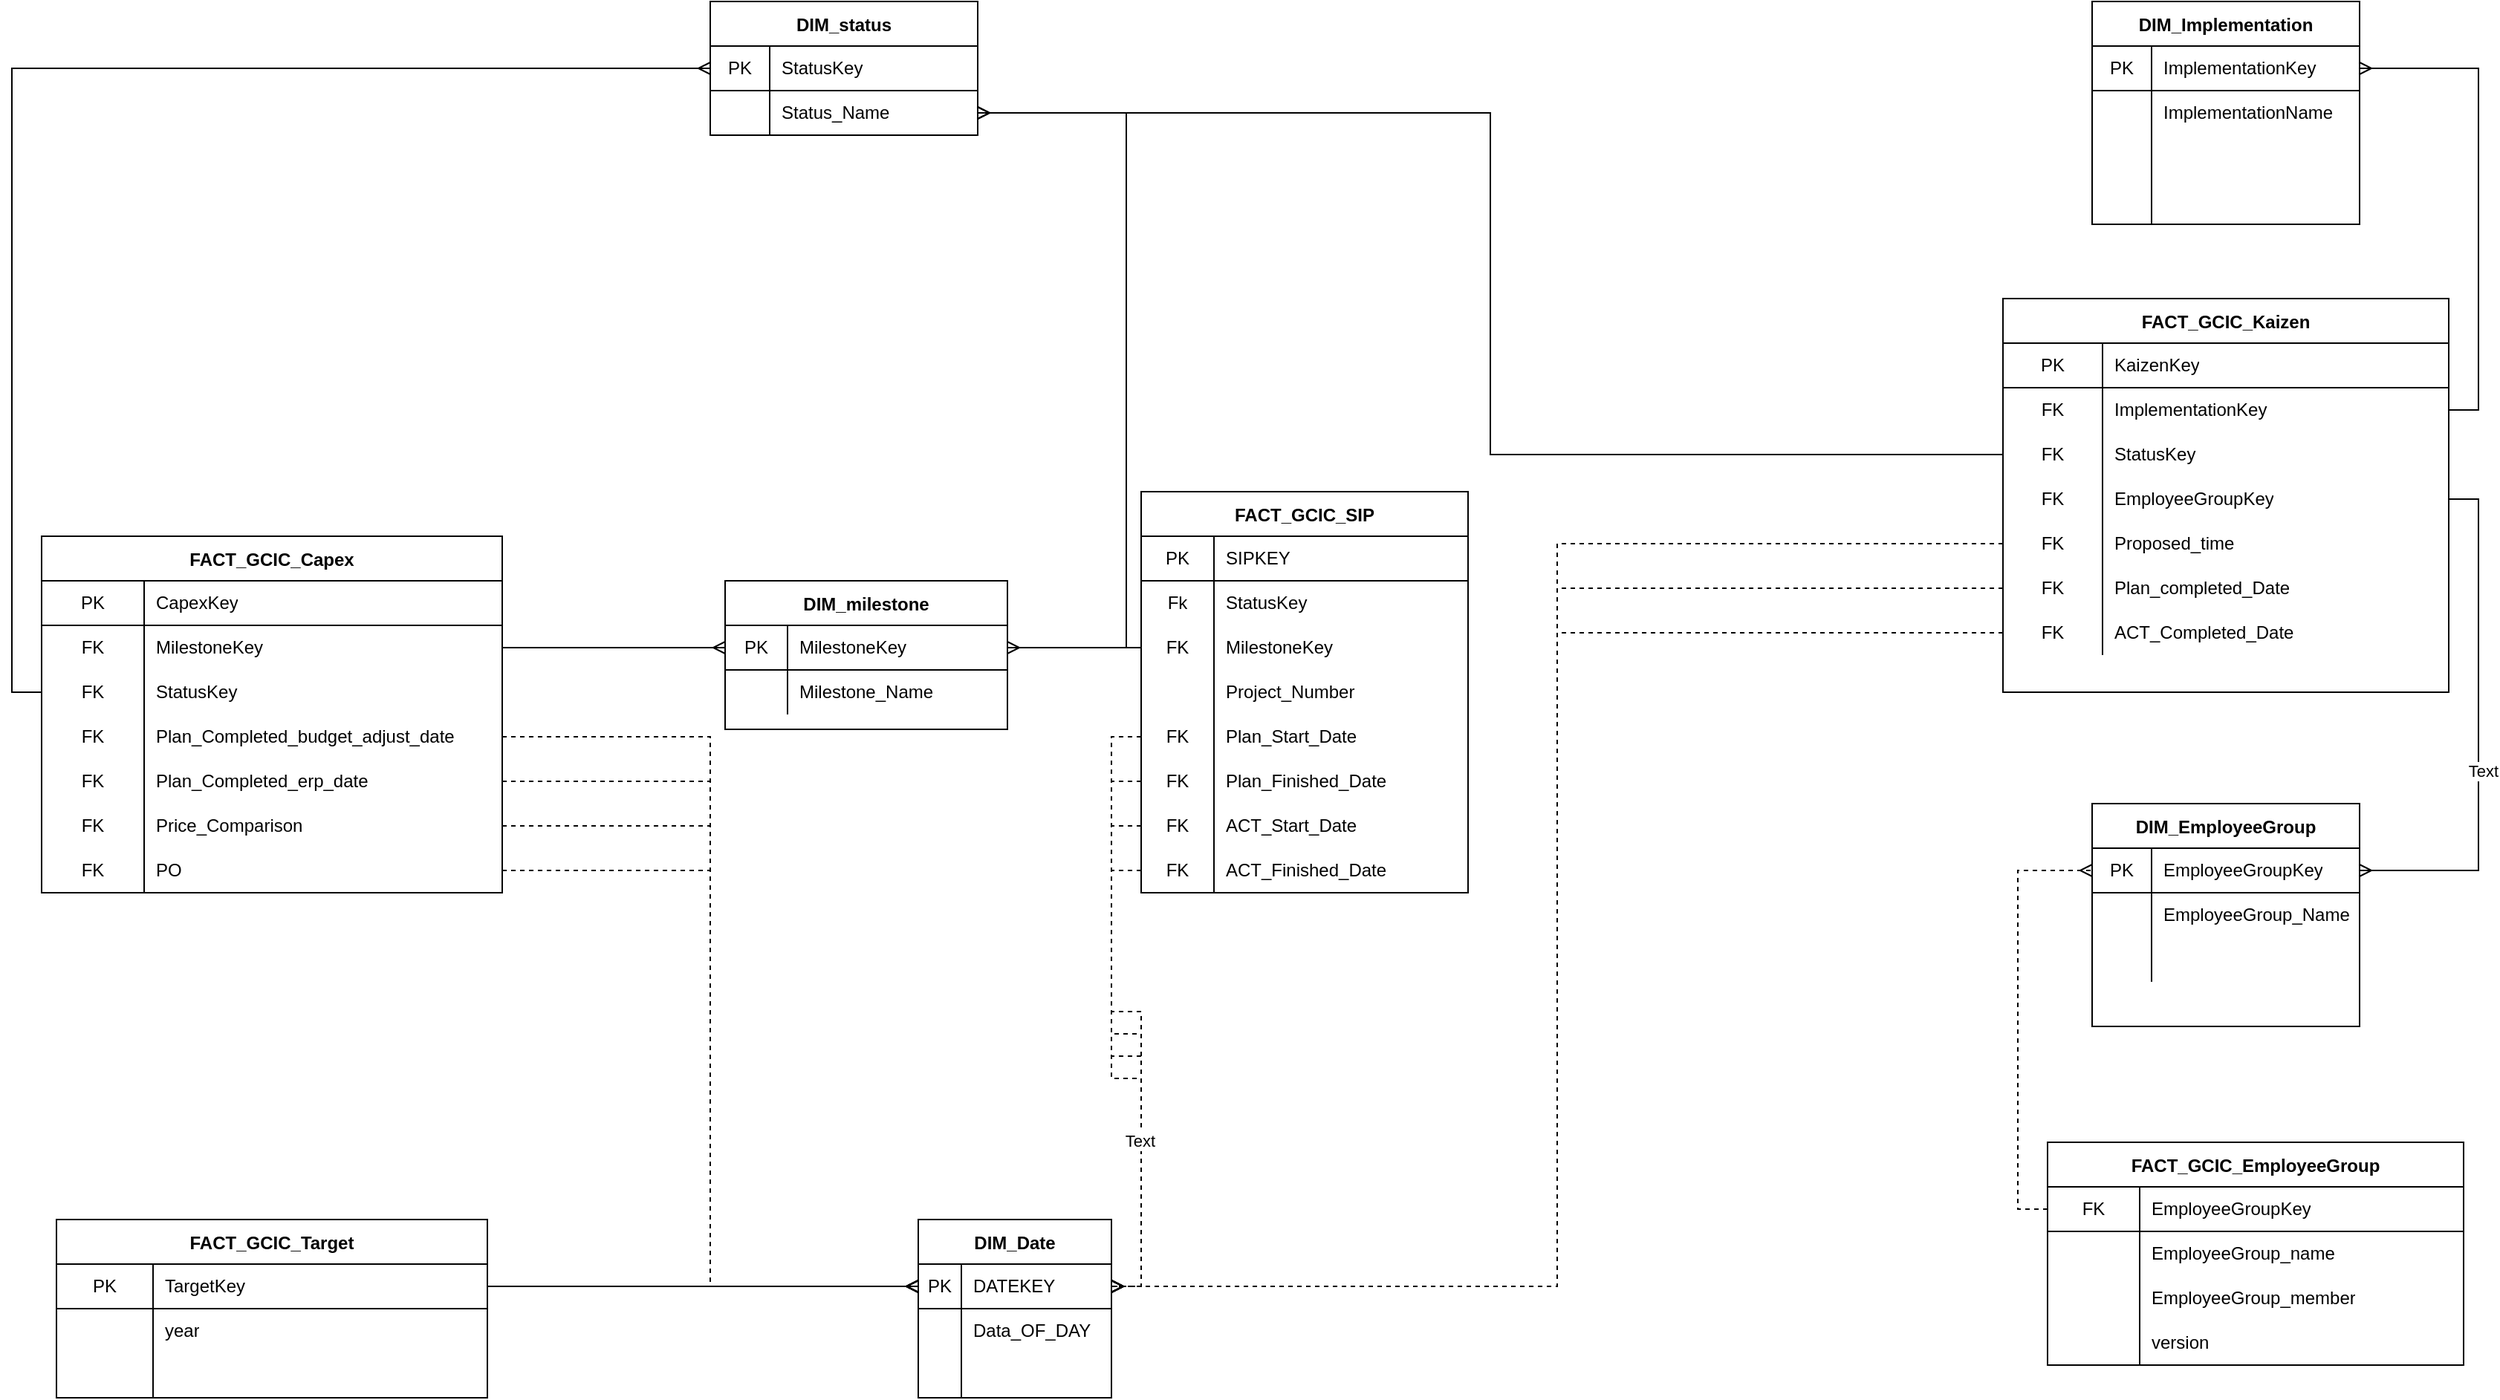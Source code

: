 <mxfile version="15.3.8" type="github">
  <diagram id="zaXrCJrdFpZxVBQQO9Ak" name="Page-1">
    <mxGraphModel dx="3440" dy="1138" grid="1" gridSize="10" guides="1" tooltips="1" connect="1" arrows="1" fold="1" page="1" pageScale="1" pageWidth="1654" pageHeight="2336" math="0" shadow="0">
      <root>
        <mxCell id="0" />
        <mxCell id="1" parent="0" />
        <mxCell id="Agc-1r0kQCSqEqMZcD7l-1" value="DIM_EmployeeGroup" style="shape=table;startSize=30;container=1;collapsible=0;childLayout=tableLayout;fixedRows=1;rowLines=0;fontStyle=1;align=center;pointerEvents=1;" parent="1" vertex="1">
          <mxGeometry x="440" y="790" width="180" height="150" as="geometry" />
        </mxCell>
        <mxCell id="Agc-1r0kQCSqEqMZcD7l-2" value="" style="shape=partialRectangle;html=1;whiteSpace=wrap;collapsible=0;dropTarget=0;pointerEvents=1;fillColor=none;top=0;left=0;bottom=1;right=0;points=[[0,0.5],[1,0.5]];portConstraint=eastwest;" parent="Agc-1r0kQCSqEqMZcD7l-1" vertex="1">
          <mxGeometry y="30" width="180" height="30" as="geometry" />
        </mxCell>
        <mxCell id="Agc-1r0kQCSqEqMZcD7l-3" value="PK" style="shape=partialRectangle;html=1;whiteSpace=wrap;connectable=0;fillColor=none;top=0;left=0;bottom=0;right=0;overflow=hidden;pointerEvents=1;" parent="Agc-1r0kQCSqEqMZcD7l-2" vertex="1">
          <mxGeometry width="40" height="30" as="geometry">
            <mxRectangle width="40" height="30" as="alternateBounds" />
          </mxGeometry>
        </mxCell>
        <mxCell id="Agc-1r0kQCSqEqMZcD7l-4" value="EmployeeGroupKey" style="shape=partialRectangle;html=1;whiteSpace=wrap;connectable=0;fillColor=none;top=0;left=0;bottom=0;right=0;align=left;spacingLeft=6;overflow=hidden;pointerEvents=1;" parent="Agc-1r0kQCSqEqMZcD7l-2" vertex="1">
          <mxGeometry x="40" width="140" height="30" as="geometry">
            <mxRectangle width="140" height="30" as="alternateBounds" />
          </mxGeometry>
        </mxCell>
        <mxCell id="Agc-1r0kQCSqEqMZcD7l-5" value="" style="shape=partialRectangle;html=1;whiteSpace=wrap;collapsible=0;dropTarget=0;pointerEvents=1;fillColor=none;top=0;left=0;bottom=0;right=0;points=[[0,0.5],[1,0.5]];portConstraint=eastwest;" parent="Agc-1r0kQCSqEqMZcD7l-1" vertex="1">
          <mxGeometry y="60" width="180" height="30" as="geometry" />
        </mxCell>
        <mxCell id="Agc-1r0kQCSqEqMZcD7l-6" value="" style="shape=partialRectangle;html=1;whiteSpace=wrap;connectable=0;fillColor=none;top=0;left=0;bottom=0;right=0;overflow=hidden;pointerEvents=1;" parent="Agc-1r0kQCSqEqMZcD7l-5" vertex="1">
          <mxGeometry width="40" height="30" as="geometry">
            <mxRectangle width="40" height="30" as="alternateBounds" />
          </mxGeometry>
        </mxCell>
        <mxCell id="Agc-1r0kQCSqEqMZcD7l-7" value="EmployeeGroup_Name" style="shape=partialRectangle;html=1;whiteSpace=wrap;connectable=0;fillColor=none;top=0;left=0;bottom=0;right=0;align=left;spacingLeft=6;overflow=hidden;pointerEvents=1;" parent="Agc-1r0kQCSqEqMZcD7l-5" vertex="1">
          <mxGeometry x="40" width="140" height="30" as="geometry">
            <mxRectangle width="140" height="30" as="alternateBounds" />
          </mxGeometry>
        </mxCell>
        <mxCell id="Agc-1r0kQCSqEqMZcD7l-8" value="" style="shape=partialRectangle;html=1;whiteSpace=wrap;collapsible=0;dropTarget=0;pointerEvents=1;fillColor=none;top=0;left=0;bottom=0;right=0;points=[[0,0.5],[1,0.5]];portConstraint=eastwest;" parent="Agc-1r0kQCSqEqMZcD7l-1" vertex="1">
          <mxGeometry y="90" width="180" height="30" as="geometry" />
        </mxCell>
        <mxCell id="Agc-1r0kQCSqEqMZcD7l-9" value="" style="shape=partialRectangle;html=1;whiteSpace=wrap;connectable=0;fillColor=none;top=0;left=0;bottom=0;right=0;overflow=hidden;pointerEvents=1;" parent="Agc-1r0kQCSqEqMZcD7l-8" vertex="1">
          <mxGeometry width="40" height="30" as="geometry">
            <mxRectangle width="40" height="30" as="alternateBounds" />
          </mxGeometry>
        </mxCell>
        <mxCell id="Agc-1r0kQCSqEqMZcD7l-10" value="" style="shape=partialRectangle;html=1;whiteSpace=wrap;connectable=0;fillColor=none;top=0;left=0;bottom=0;right=0;align=left;spacingLeft=6;overflow=hidden;pointerEvents=1;" parent="Agc-1r0kQCSqEqMZcD7l-8" vertex="1">
          <mxGeometry x="40" width="140" height="30" as="geometry">
            <mxRectangle width="140" height="30" as="alternateBounds" />
          </mxGeometry>
        </mxCell>
        <mxCell id="Agc-1r0kQCSqEqMZcD7l-11" value="FACT_GCIC_SIP" style="shape=table;startSize=30;container=1;collapsible=0;childLayout=tableLayout;fixedRows=1;rowLines=0;fontStyle=1;align=center;pointerEvents=1;" parent="1" vertex="1">
          <mxGeometry x="-200" y="580" width="220" height="270" as="geometry" />
        </mxCell>
        <mxCell id="Agc-1r0kQCSqEqMZcD7l-12" value="" style="shape=partialRectangle;html=1;whiteSpace=wrap;collapsible=0;dropTarget=0;pointerEvents=1;fillColor=none;top=0;left=0;bottom=1;right=0;points=[[0,0.5],[1,0.5]];portConstraint=eastwest;" parent="Agc-1r0kQCSqEqMZcD7l-11" vertex="1">
          <mxGeometry y="30" width="220" height="30" as="geometry" />
        </mxCell>
        <mxCell id="Agc-1r0kQCSqEqMZcD7l-13" value="PK" style="shape=partialRectangle;html=1;whiteSpace=wrap;connectable=0;fillColor=none;top=0;left=0;bottom=0;right=0;overflow=hidden;pointerEvents=1;" parent="Agc-1r0kQCSqEqMZcD7l-12" vertex="1">
          <mxGeometry width="49" height="30" as="geometry">
            <mxRectangle width="49" height="30" as="alternateBounds" />
          </mxGeometry>
        </mxCell>
        <mxCell id="Agc-1r0kQCSqEqMZcD7l-14" value="SIPKEY" style="shape=partialRectangle;html=1;whiteSpace=wrap;connectable=0;fillColor=none;top=0;left=0;bottom=0;right=0;align=left;spacingLeft=6;overflow=hidden;pointerEvents=1;" parent="Agc-1r0kQCSqEqMZcD7l-12" vertex="1">
          <mxGeometry x="49" width="171" height="30" as="geometry">
            <mxRectangle width="171" height="30" as="alternateBounds" />
          </mxGeometry>
        </mxCell>
        <mxCell id="Agc-1r0kQCSqEqMZcD7l-15" value="" style="shape=partialRectangle;html=1;whiteSpace=wrap;collapsible=0;dropTarget=0;pointerEvents=1;fillColor=none;top=0;left=0;bottom=0;right=0;points=[[0,0.5],[1,0.5]];portConstraint=eastwest;" parent="Agc-1r0kQCSqEqMZcD7l-11" vertex="1">
          <mxGeometry y="60" width="220" height="30" as="geometry" />
        </mxCell>
        <mxCell id="Agc-1r0kQCSqEqMZcD7l-16" value="Fk" style="shape=partialRectangle;html=1;whiteSpace=wrap;connectable=0;fillColor=none;top=0;left=0;bottom=0;right=0;overflow=hidden;pointerEvents=1;" parent="Agc-1r0kQCSqEqMZcD7l-15" vertex="1">
          <mxGeometry width="49" height="30" as="geometry">
            <mxRectangle width="49" height="30" as="alternateBounds" />
          </mxGeometry>
        </mxCell>
        <mxCell id="Agc-1r0kQCSqEqMZcD7l-17" value="StatusKey" style="shape=partialRectangle;html=1;whiteSpace=wrap;connectable=0;fillColor=none;top=0;left=0;bottom=0;right=0;align=left;spacingLeft=6;overflow=hidden;pointerEvents=1;" parent="Agc-1r0kQCSqEqMZcD7l-15" vertex="1">
          <mxGeometry x="49" width="171" height="30" as="geometry">
            <mxRectangle width="171" height="30" as="alternateBounds" />
          </mxGeometry>
        </mxCell>
        <mxCell id="Agc-1r0kQCSqEqMZcD7l-18" value="" style="shape=partialRectangle;html=1;whiteSpace=wrap;collapsible=0;dropTarget=0;pointerEvents=1;fillColor=none;top=0;left=0;bottom=0;right=0;points=[[0,0.5],[1,0.5]];portConstraint=eastwest;" parent="Agc-1r0kQCSqEqMZcD7l-11" vertex="1">
          <mxGeometry y="90" width="220" height="30" as="geometry" />
        </mxCell>
        <mxCell id="Agc-1r0kQCSqEqMZcD7l-19" value="FK" style="shape=partialRectangle;html=1;whiteSpace=wrap;connectable=0;fillColor=none;top=0;left=0;bottom=0;right=0;overflow=hidden;pointerEvents=1;" parent="Agc-1r0kQCSqEqMZcD7l-18" vertex="1">
          <mxGeometry width="49" height="30" as="geometry">
            <mxRectangle width="49" height="30" as="alternateBounds" />
          </mxGeometry>
        </mxCell>
        <mxCell id="Agc-1r0kQCSqEqMZcD7l-20" value="MilestoneKey&lt;br&gt;" style="shape=partialRectangle;html=1;whiteSpace=wrap;connectable=0;fillColor=none;top=0;left=0;bottom=0;right=0;align=left;spacingLeft=6;overflow=hidden;pointerEvents=1;" parent="Agc-1r0kQCSqEqMZcD7l-18" vertex="1">
          <mxGeometry x="49" width="171" height="30" as="geometry">
            <mxRectangle width="171" height="30" as="alternateBounds" />
          </mxGeometry>
        </mxCell>
        <mxCell id="WcXjS_84_nvXIMCtVa-o-60" value="" style="shape=partialRectangle;html=1;whiteSpace=wrap;collapsible=0;dropTarget=0;pointerEvents=1;fillColor=none;top=0;left=0;bottom=0;right=0;points=[[0,0.5],[1,0.5]];portConstraint=eastwest;" vertex="1" parent="Agc-1r0kQCSqEqMZcD7l-11">
          <mxGeometry y="120" width="220" height="30" as="geometry" />
        </mxCell>
        <mxCell id="WcXjS_84_nvXIMCtVa-o-61" value="" style="shape=partialRectangle;html=1;whiteSpace=wrap;connectable=0;fillColor=none;top=0;left=0;bottom=0;right=0;overflow=hidden;pointerEvents=1;" vertex="1" parent="WcXjS_84_nvXIMCtVa-o-60">
          <mxGeometry width="49" height="30" as="geometry">
            <mxRectangle width="49" height="30" as="alternateBounds" />
          </mxGeometry>
        </mxCell>
        <mxCell id="WcXjS_84_nvXIMCtVa-o-62" value="Project_Number" style="shape=partialRectangle;html=1;whiteSpace=wrap;connectable=0;fillColor=none;top=0;left=0;bottom=0;right=0;align=left;spacingLeft=6;overflow=hidden;pointerEvents=1;" vertex="1" parent="WcXjS_84_nvXIMCtVa-o-60">
          <mxGeometry x="49" width="171" height="30" as="geometry">
            <mxRectangle width="171" height="30" as="alternateBounds" />
          </mxGeometry>
        </mxCell>
        <mxCell id="WcXjS_84_nvXIMCtVa-o-8" value="" style="shape=partialRectangle;html=1;whiteSpace=wrap;collapsible=0;dropTarget=0;pointerEvents=1;fillColor=none;top=0;left=0;bottom=0;right=0;points=[[0,0.5],[1,0.5]];portConstraint=eastwest;" vertex="1" parent="Agc-1r0kQCSqEqMZcD7l-11">
          <mxGeometry y="150" width="220" height="30" as="geometry" />
        </mxCell>
        <mxCell id="WcXjS_84_nvXIMCtVa-o-9" value="FK" style="shape=partialRectangle;html=1;whiteSpace=wrap;connectable=0;fillColor=none;top=0;left=0;bottom=0;right=0;overflow=hidden;pointerEvents=1;" vertex="1" parent="WcXjS_84_nvXIMCtVa-o-8">
          <mxGeometry width="49" height="30" as="geometry">
            <mxRectangle width="49" height="30" as="alternateBounds" />
          </mxGeometry>
        </mxCell>
        <mxCell id="WcXjS_84_nvXIMCtVa-o-10" value="Plan_Start_Date" style="shape=partialRectangle;html=1;whiteSpace=wrap;connectable=0;fillColor=none;top=0;left=0;bottom=0;right=0;align=left;spacingLeft=6;overflow=hidden;pointerEvents=1;" vertex="1" parent="WcXjS_84_nvXIMCtVa-o-8">
          <mxGeometry x="49" width="171" height="30" as="geometry">
            <mxRectangle width="171" height="30" as="alternateBounds" />
          </mxGeometry>
        </mxCell>
        <mxCell id="Agc-1r0kQCSqEqMZcD7l-85" value="" style="shape=partialRectangle;html=1;whiteSpace=wrap;collapsible=0;dropTarget=0;pointerEvents=1;fillColor=none;top=0;left=0;bottom=0;right=0;points=[[0,0.5],[1,0.5]];portConstraint=eastwest;" parent="Agc-1r0kQCSqEqMZcD7l-11" vertex="1">
          <mxGeometry y="180" width="220" height="30" as="geometry" />
        </mxCell>
        <mxCell id="Agc-1r0kQCSqEqMZcD7l-86" value="FK" style="shape=partialRectangle;html=1;whiteSpace=wrap;connectable=0;fillColor=none;top=0;left=0;bottom=0;right=0;overflow=hidden;pointerEvents=1;" parent="Agc-1r0kQCSqEqMZcD7l-85" vertex="1">
          <mxGeometry width="49" height="30" as="geometry">
            <mxRectangle width="49" height="30" as="alternateBounds" />
          </mxGeometry>
        </mxCell>
        <mxCell id="Agc-1r0kQCSqEqMZcD7l-87" value="Plan_Finished_Date" style="shape=partialRectangle;html=1;whiteSpace=wrap;connectable=0;fillColor=none;top=0;left=0;bottom=0;right=0;align=left;spacingLeft=6;overflow=hidden;pointerEvents=1;" parent="Agc-1r0kQCSqEqMZcD7l-85" vertex="1">
          <mxGeometry x="49" width="171" height="30" as="geometry">
            <mxRectangle width="171" height="30" as="alternateBounds" />
          </mxGeometry>
        </mxCell>
        <mxCell id="Agc-1r0kQCSqEqMZcD7l-82" value="" style="shape=partialRectangle;html=1;whiteSpace=wrap;collapsible=0;dropTarget=0;pointerEvents=1;fillColor=none;top=0;left=0;bottom=0;right=0;points=[[0,0.5],[1,0.5]];portConstraint=eastwest;" parent="Agc-1r0kQCSqEqMZcD7l-11" vertex="1">
          <mxGeometry y="210" width="220" height="30" as="geometry" />
        </mxCell>
        <mxCell id="Agc-1r0kQCSqEqMZcD7l-83" value="FK" style="shape=partialRectangle;html=1;whiteSpace=wrap;connectable=0;fillColor=none;top=0;left=0;bottom=0;right=0;overflow=hidden;pointerEvents=1;" parent="Agc-1r0kQCSqEqMZcD7l-82" vertex="1">
          <mxGeometry width="49" height="30" as="geometry">
            <mxRectangle width="49" height="30" as="alternateBounds" />
          </mxGeometry>
        </mxCell>
        <mxCell id="Agc-1r0kQCSqEqMZcD7l-84" value="ACT_Start_Date" style="shape=partialRectangle;html=1;whiteSpace=wrap;connectable=0;fillColor=none;top=0;left=0;bottom=0;right=0;align=left;spacingLeft=6;overflow=hidden;pointerEvents=1;" parent="Agc-1r0kQCSqEqMZcD7l-82" vertex="1">
          <mxGeometry x="49" width="171" height="30" as="geometry">
            <mxRectangle width="171" height="30" as="alternateBounds" />
          </mxGeometry>
        </mxCell>
        <mxCell id="WcXjS_84_nvXIMCtVa-o-2" value="" style="shape=partialRectangle;html=1;whiteSpace=wrap;collapsible=0;dropTarget=0;pointerEvents=1;fillColor=none;top=0;left=0;bottom=0;right=0;points=[[0,0.5],[1,0.5]];portConstraint=eastwest;" vertex="1" parent="Agc-1r0kQCSqEqMZcD7l-11">
          <mxGeometry y="240" width="220" height="30" as="geometry" />
        </mxCell>
        <mxCell id="WcXjS_84_nvXIMCtVa-o-3" value="FK" style="shape=partialRectangle;html=1;whiteSpace=wrap;connectable=0;fillColor=none;top=0;left=0;bottom=0;right=0;overflow=hidden;pointerEvents=1;" vertex="1" parent="WcXjS_84_nvXIMCtVa-o-2">
          <mxGeometry width="49" height="30" as="geometry">
            <mxRectangle width="49" height="30" as="alternateBounds" />
          </mxGeometry>
        </mxCell>
        <mxCell id="WcXjS_84_nvXIMCtVa-o-4" value="ACT_Finished_Date" style="shape=partialRectangle;html=1;whiteSpace=wrap;connectable=0;fillColor=none;top=0;left=0;bottom=0;right=0;align=left;spacingLeft=6;overflow=hidden;pointerEvents=1;" vertex="1" parent="WcXjS_84_nvXIMCtVa-o-2">
          <mxGeometry x="49" width="171" height="30" as="geometry">
            <mxRectangle width="171" height="30" as="alternateBounds" />
          </mxGeometry>
        </mxCell>
        <mxCell id="Agc-1r0kQCSqEqMZcD7l-21" value="DIM_Implementation" style="shape=table;startSize=30;container=1;collapsible=0;childLayout=tableLayout;fixedRows=1;rowLines=0;fontStyle=1;align=center;pointerEvents=1;" parent="1" vertex="1">
          <mxGeometry x="440" y="250" width="180" height="150" as="geometry" />
        </mxCell>
        <mxCell id="Agc-1r0kQCSqEqMZcD7l-22" value="" style="shape=partialRectangle;html=1;whiteSpace=wrap;collapsible=0;dropTarget=0;pointerEvents=1;fillColor=none;top=0;left=0;bottom=1;right=0;points=[[0,0.5],[1,0.5]];portConstraint=eastwest;" parent="Agc-1r0kQCSqEqMZcD7l-21" vertex="1">
          <mxGeometry y="30" width="180" height="30" as="geometry" />
        </mxCell>
        <mxCell id="Agc-1r0kQCSqEqMZcD7l-23" value="PK" style="shape=partialRectangle;html=1;whiteSpace=wrap;connectable=0;fillColor=none;top=0;left=0;bottom=0;right=0;overflow=hidden;pointerEvents=1;" parent="Agc-1r0kQCSqEqMZcD7l-22" vertex="1">
          <mxGeometry width="40" height="30" as="geometry">
            <mxRectangle width="40" height="30" as="alternateBounds" />
          </mxGeometry>
        </mxCell>
        <mxCell id="Agc-1r0kQCSqEqMZcD7l-24" value="ImplementationKey" style="shape=partialRectangle;html=1;whiteSpace=wrap;connectable=0;fillColor=none;top=0;left=0;bottom=0;right=0;align=left;spacingLeft=6;overflow=hidden;pointerEvents=1;" parent="Agc-1r0kQCSqEqMZcD7l-22" vertex="1">
          <mxGeometry x="40" width="140" height="30" as="geometry">
            <mxRectangle width="140" height="30" as="alternateBounds" />
          </mxGeometry>
        </mxCell>
        <mxCell id="Agc-1r0kQCSqEqMZcD7l-25" value="" style="shape=partialRectangle;html=1;whiteSpace=wrap;collapsible=0;dropTarget=0;pointerEvents=1;fillColor=none;top=0;left=0;bottom=0;right=0;points=[[0,0.5],[1,0.5]];portConstraint=eastwest;" parent="Agc-1r0kQCSqEqMZcD7l-21" vertex="1">
          <mxGeometry y="60" width="180" height="30" as="geometry" />
        </mxCell>
        <mxCell id="Agc-1r0kQCSqEqMZcD7l-26" value="" style="shape=partialRectangle;html=1;whiteSpace=wrap;connectable=0;fillColor=none;top=0;left=0;bottom=0;right=0;overflow=hidden;pointerEvents=1;" parent="Agc-1r0kQCSqEqMZcD7l-25" vertex="1">
          <mxGeometry width="40" height="30" as="geometry">
            <mxRectangle width="40" height="30" as="alternateBounds" />
          </mxGeometry>
        </mxCell>
        <mxCell id="Agc-1r0kQCSqEqMZcD7l-27" value="ImplementationName" style="shape=partialRectangle;html=1;whiteSpace=wrap;connectable=0;fillColor=none;top=0;left=0;bottom=0;right=0;align=left;spacingLeft=6;overflow=hidden;pointerEvents=1;" parent="Agc-1r0kQCSqEqMZcD7l-25" vertex="1">
          <mxGeometry x="40" width="140" height="30" as="geometry">
            <mxRectangle width="140" height="30" as="alternateBounds" />
          </mxGeometry>
        </mxCell>
        <mxCell id="Agc-1r0kQCSqEqMZcD7l-28" value="" style="shape=partialRectangle;html=1;whiteSpace=wrap;collapsible=0;dropTarget=0;pointerEvents=1;fillColor=none;top=0;left=0;bottom=0;right=0;points=[[0,0.5],[1,0.5]];portConstraint=eastwest;" parent="Agc-1r0kQCSqEqMZcD7l-21" vertex="1">
          <mxGeometry y="90" width="180" height="30" as="geometry" />
        </mxCell>
        <mxCell id="Agc-1r0kQCSqEqMZcD7l-29" value="" style="shape=partialRectangle;html=1;whiteSpace=wrap;connectable=0;fillColor=none;top=0;left=0;bottom=0;right=0;overflow=hidden;pointerEvents=1;" parent="Agc-1r0kQCSqEqMZcD7l-28" vertex="1">
          <mxGeometry width="40" height="30" as="geometry">
            <mxRectangle width="40" height="30" as="alternateBounds" />
          </mxGeometry>
        </mxCell>
        <mxCell id="Agc-1r0kQCSqEqMZcD7l-30" value="" style="shape=partialRectangle;html=1;whiteSpace=wrap;connectable=0;fillColor=none;top=0;left=0;bottom=0;right=0;align=left;spacingLeft=6;overflow=hidden;pointerEvents=1;" parent="Agc-1r0kQCSqEqMZcD7l-28" vertex="1">
          <mxGeometry x="40" width="140" height="30" as="geometry">
            <mxRectangle width="140" height="30" as="alternateBounds" />
          </mxGeometry>
        </mxCell>
        <mxCell id="WcXjS_84_nvXIMCtVa-o-76" value="" style="shape=partialRectangle;html=1;whiteSpace=wrap;collapsible=0;dropTarget=0;pointerEvents=1;fillColor=none;top=0;left=0;bottom=0;right=0;points=[[0,0.5],[1,0.5]];portConstraint=eastwest;" vertex="1" parent="Agc-1r0kQCSqEqMZcD7l-21">
          <mxGeometry y="120" width="180" height="30" as="geometry" />
        </mxCell>
        <mxCell id="WcXjS_84_nvXIMCtVa-o-77" value="" style="shape=partialRectangle;html=1;whiteSpace=wrap;connectable=0;fillColor=none;top=0;left=0;bottom=0;right=0;overflow=hidden;pointerEvents=1;" vertex="1" parent="WcXjS_84_nvXIMCtVa-o-76">
          <mxGeometry width="40" height="30" as="geometry">
            <mxRectangle width="40" height="30" as="alternateBounds" />
          </mxGeometry>
        </mxCell>
        <mxCell id="WcXjS_84_nvXIMCtVa-o-78" value="" style="shape=partialRectangle;html=1;whiteSpace=wrap;connectable=0;fillColor=none;top=0;left=0;bottom=0;right=0;align=left;spacingLeft=6;overflow=hidden;pointerEvents=1;" vertex="1" parent="WcXjS_84_nvXIMCtVa-o-76">
          <mxGeometry x="40" width="140" height="30" as="geometry">
            <mxRectangle width="140" height="30" as="alternateBounds" />
          </mxGeometry>
        </mxCell>
        <mxCell id="Agc-1r0kQCSqEqMZcD7l-31" value="DIM_status" style="shape=table;startSize=30;container=1;collapsible=0;childLayout=tableLayout;fixedRows=1;rowLines=0;fontStyle=1;align=center;pointerEvents=1;" parent="1" vertex="1">
          <mxGeometry x="-490" y="250" width="180" height="90" as="geometry" />
        </mxCell>
        <mxCell id="Agc-1r0kQCSqEqMZcD7l-32" value="" style="shape=partialRectangle;html=1;whiteSpace=wrap;collapsible=0;dropTarget=0;pointerEvents=1;fillColor=none;top=0;left=0;bottom=1;right=0;points=[[0,0.5],[1,0.5]];portConstraint=eastwest;" parent="Agc-1r0kQCSqEqMZcD7l-31" vertex="1">
          <mxGeometry y="30" width="180" height="30" as="geometry" />
        </mxCell>
        <mxCell id="Agc-1r0kQCSqEqMZcD7l-33" value="PK" style="shape=partialRectangle;html=1;whiteSpace=wrap;connectable=0;fillColor=none;top=0;left=0;bottom=0;right=0;overflow=hidden;pointerEvents=1;" parent="Agc-1r0kQCSqEqMZcD7l-32" vertex="1">
          <mxGeometry width="40" height="30" as="geometry">
            <mxRectangle width="40" height="30" as="alternateBounds" />
          </mxGeometry>
        </mxCell>
        <mxCell id="Agc-1r0kQCSqEqMZcD7l-34" value="StatusKey" style="shape=partialRectangle;html=1;whiteSpace=wrap;connectable=0;fillColor=none;top=0;left=0;bottom=0;right=0;align=left;spacingLeft=6;overflow=hidden;pointerEvents=1;" parent="Agc-1r0kQCSqEqMZcD7l-32" vertex="1">
          <mxGeometry x="40" width="140" height="30" as="geometry">
            <mxRectangle width="140" height="30" as="alternateBounds" />
          </mxGeometry>
        </mxCell>
        <mxCell id="Agc-1r0kQCSqEqMZcD7l-35" value="" style="shape=partialRectangle;html=1;whiteSpace=wrap;collapsible=0;dropTarget=0;pointerEvents=1;fillColor=none;top=0;left=0;bottom=0;right=0;points=[[0,0.5],[1,0.5]];portConstraint=eastwest;" parent="Agc-1r0kQCSqEqMZcD7l-31" vertex="1">
          <mxGeometry y="60" width="180" height="30" as="geometry" />
        </mxCell>
        <mxCell id="Agc-1r0kQCSqEqMZcD7l-36" value="" style="shape=partialRectangle;html=1;whiteSpace=wrap;connectable=0;fillColor=none;top=0;left=0;bottom=0;right=0;overflow=hidden;pointerEvents=1;" parent="Agc-1r0kQCSqEqMZcD7l-35" vertex="1">
          <mxGeometry width="40" height="30" as="geometry">
            <mxRectangle width="40" height="30" as="alternateBounds" />
          </mxGeometry>
        </mxCell>
        <mxCell id="Agc-1r0kQCSqEqMZcD7l-37" value="Status_Name" style="shape=partialRectangle;html=1;whiteSpace=wrap;connectable=0;fillColor=none;top=0;left=0;bottom=0;right=0;align=left;spacingLeft=6;overflow=hidden;pointerEvents=1;" parent="Agc-1r0kQCSqEqMZcD7l-35" vertex="1">
          <mxGeometry x="40" width="140" height="30" as="geometry">
            <mxRectangle width="140" height="30" as="alternateBounds" />
          </mxGeometry>
        </mxCell>
        <mxCell id="Agc-1r0kQCSqEqMZcD7l-41" value="FACT_GCIC_Kaizen" style="shape=table;startSize=30;container=1;collapsible=0;childLayout=tableLayout;fixedRows=1;rowLines=0;fontStyle=1;align=center;pointerEvents=1;" parent="1" vertex="1">
          <mxGeometry x="380" y="450" width="300" height="265" as="geometry" />
        </mxCell>
        <mxCell id="Agc-1r0kQCSqEqMZcD7l-42" value="" style="shape=partialRectangle;html=1;whiteSpace=wrap;collapsible=0;dropTarget=0;pointerEvents=1;fillColor=none;top=0;left=0;bottom=1;right=0;points=[[0,0.5],[1,0.5]];portConstraint=eastwest;" parent="Agc-1r0kQCSqEqMZcD7l-41" vertex="1">
          <mxGeometry y="30" width="300" height="30" as="geometry" />
        </mxCell>
        <mxCell id="Agc-1r0kQCSqEqMZcD7l-43" value="PK" style="shape=partialRectangle;html=1;whiteSpace=wrap;connectable=0;fillColor=none;top=0;left=0;bottom=0;right=0;overflow=hidden;pointerEvents=1;" parent="Agc-1r0kQCSqEqMZcD7l-42" vertex="1">
          <mxGeometry width="67" height="30" as="geometry">
            <mxRectangle width="67" height="30" as="alternateBounds" />
          </mxGeometry>
        </mxCell>
        <mxCell id="Agc-1r0kQCSqEqMZcD7l-44" value="KaizenKey" style="shape=partialRectangle;html=1;whiteSpace=wrap;connectable=0;fillColor=none;top=0;left=0;bottom=0;right=0;align=left;spacingLeft=6;overflow=hidden;pointerEvents=1;" parent="Agc-1r0kQCSqEqMZcD7l-42" vertex="1">
          <mxGeometry x="67" width="233" height="30" as="geometry">
            <mxRectangle width="233" height="30" as="alternateBounds" />
          </mxGeometry>
        </mxCell>
        <mxCell id="Agc-1r0kQCSqEqMZcD7l-45" value="" style="shape=partialRectangle;html=1;whiteSpace=wrap;collapsible=0;dropTarget=0;pointerEvents=1;fillColor=none;top=0;left=0;bottom=0;right=0;points=[[0,0.5],[1,0.5]];portConstraint=eastwest;" parent="Agc-1r0kQCSqEqMZcD7l-41" vertex="1">
          <mxGeometry y="60" width="300" height="30" as="geometry" />
        </mxCell>
        <mxCell id="Agc-1r0kQCSqEqMZcD7l-46" value="FK" style="shape=partialRectangle;html=1;whiteSpace=wrap;connectable=0;fillColor=none;top=0;left=0;bottom=0;right=0;overflow=hidden;pointerEvents=1;" parent="Agc-1r0kQCSqEqMZcD7l-45" vertex="1">
          <mxGeometry width="67" height="30" as="geometry">
            <mxRectangle width="67" height="30" as="alternateBounds" />
          </mxGeometry>
        </mxCell>
        <mxCell id="Agc-1r0kQCSqEqMZcD7l-47" value="ImplementationKey" style="shape=partialRectangle;html=1;whiteSpace=wrap;connectable=0;fillColor=none;top=0;left=0;bottom=0;right=0;align=left;spacingLeft=6;overflow=hidden;pointerEvents=1;" parent="Agc-1r0kQCSqEqMZcD7l-45" vertex="1">
          <mxGeometry x="67" width="233" height="30" as="geometry">
            <mxRectangle width="233" height="30" as="alternateBounds" />
          </mxGeometry>
        </mxCell>
        <mxCell id="Agc-1r0kQCSqEqMZcD7l-48" value="" style="shape=partialRectangle;html=1;whiteSpace=wrap;collapsible=0;dropTarget=0;pointerEvents=1;fillColor=none;top=0;left=0;bottom=0;right=0;points=[[0,0.5],[1,0.5]];portConstraint=eastwest;" parent="Agc-1r0kQCSqEqMZcD7l-41" vertex="1">
          <mxGeometry y="90" width="300" height="30" as="geometry" />
        </mxCell>
        <mxCell id="Agc-1r0kQCSqEqMZcD7l-49" value="FK" style="shape=partialRectangle;html=1;whiteSpace=wrap;connectable=0;fillColor=none;top=0;left=0;bottom=0;right=0;overflow=hidden;pointerEvents=1;" parent="Agc-1r0kQCSqEqMZcD7l-48" vertex="1">
          <mxGeometry width="67" height="30" as="geometry">
            <mxRectangle width="67" height="30" as="alternateBounds" />
          </mxGeometry>
        </mxCell>
        <mxCell id="Agc-1r0kQCSqEqMZcD7l-50" value="StatusKey" style="shape=partialRectangle;html=1;whiteSpace=wrap;connectable=0;fillColor=none;top=0;left=0;bottom=0;right=0;align=left;spacingLeft=6;overflow=hidden;pointerEvents=1;" parent="Agc-1r0kQCSqEqMZcD7l-48" vertex="1">
          <mxGeometry x="67" width="233" height="30" as="geometry">
            <mxRectangle width="233" height="30" as="alternateBounds" />
          </mxGeometry>
        </mxCell>
        <mxCell id="WcXjS_84_nvXIMCtVa-o-24" value="" style="shape=partialRectangle;html=1;whiteSpace=wrap;collapsible=0;dropTarget=0;pointerEvents=1;fillColor=none;top=0;left=0;bottom=0;right=0;points=[[0,0.5],[1,0.5]];portConstraint=eastwest;" vertex="1" parent="Agc-1r0kQCSqEqMZcD7l-41">
          <mxGeometry y="120" width="300" height="30" as="geometry" />
        </mxCell>
        <mxCell id="WcXjS_84_nvXIMCtVa-o-25" value="FK" style="shape=partialRectangle;html=1;whiteSpace=wrap;connectable=0;fillColor=none;top=0;left=0;bottom=0;right=0;overflow=hidden;pointerEvents=1;" vertex="1" parent="WcXjS_84_nvXIMCtVa-o-24">
          <mxGeometry width="67" height="30" as="geometry">
            <mxRectangle width="67" height="30" as="alternateBounds" />
          </mxGeometry>
        </mxCell>
        <mxCell id="WcXjS_84_nvXIMCtVa-o-26" value="EmployeeGroupKey" style="shape=partialRectangle;html=1;whiteSpace=wrap;connectable=0;fillColor=none;top=0;left=0;bottom=0;right=0;align=left;spacingLeft=6;overflow=hidden;pointerEvents=1;" vertex="1" parent="WcXjS_84_nvXIMCtVa-o-24">
          <mxGeometry x="67" width="233" height="30" as="geometry">
            <mxRectangle width="233" height="30" as="alternateBounds" />
          </mxGeometry>
        </mxCell>
        <mxCell id="WcXjS_84_nvXIMCtVa-o-27" value="" style="shape=partialRectangle;html=1;whiteSpace=wrap;collapsible=0;dropTarget=0;pointerEvents=1;fillColor=none;top=0;left=0;bottom=0;right=0;points=[[0,0.5],[1,0.5]];portConstraint=eastwest;" vertex="1" parent="Agc-1r0kQCSqEqMZcD7l-41">
          <mxGeometry y="150" width="300" height="30" as="geometry" />
        </mxCell>
        <mxCell id="WcXjS_84_nvXIMCtVa-o-28" value="FK" style="shape=partialRectangle;html=1;whiteSpace=wrap;connectable=0;fillColor=none;top=0;left=0;bottom=0;right=0;overflow=hidden;pointerEvents=1;" vertex="1" parent="WcXjS_84_nvXIMCtVa-o-27">
          <mxGeometry width="67" height="30" as="geometry">
            <mxRectangle width="67" height="30" as="alternateBounds" />
          </mxGeometry>
        </mxCell>
        <mxCell id="WcXjS_84_nvXIMCtVa-o-29" value="Proposed_time" style="shape=partialRectangle;html=1;whiteSpace=wrap;connectable=0;fillColor=none;top=0;left=0;bottom=0;right=0;align=left;spacingLeft=6;overflow=hidden;pointerEvents=1;" vertex="1" parent="WcXjS_84_nvXIMCtVa-o-27">
          <mxGeometry x="67" width="233" height="30" as="geometry">
            <mxRectangle width="233" height="30" as="alternateBounds" />
          </mxGeometry>
        </mxCell>
        <mxCell id="WcXjS_84_nvXIMCtVa-o-30" value="" style="shape=partialRectangle;html=1;whiteSpace=wrap;collapsible=0;dropTarget=0;pointerEvents=1;fillColor=none;top=0;left=0;bottom=0;right=0;points=[[0,0.5],[1,0.5]];portConstraint=eastwest;" vertex="1" parent="Agc-1r0kQCSqEqMZcD7l-41">
          <mxGeometry y="180" width="300" height="30" as="geometry" />
        </mxCell>
        <mxCell id="WcXjS_84_nvXIMCtVa-o-31" value="FK" style="shape=partialRectangle;html=1;whiteSpace=wrap;connectable=0;fillColor=none;top=0;left=0;bottom=0;right=0;overflow=hidden;pointerEvents=1;" vertex="1" parent="WcXjS_84_nvXIMCtVa-o-30">
          <mxGeometry width="67" height="30" as="geometry">
            <mxRectangle width="67" height="30" as="alternateBounds" />
          </mxGeometry>
        </mxCell>
        <mxCell id="WcXjS_84_nvXIMCtVa-o-32" value="Plan_completed_Date" style="shape=partialRectangle;html=1;whiteSpace=wrap;connectable=0;fillColor=none;top=0;left=0;bottom=0;right=0;align=left;spacingLeft=6;overflow=hidden;pointerEvents=1;" vertex="1" parent="WcXjS_84_nvXIMCtVa-o-30">
          <mxGeometry x="67" width="233" height="30" as="geometry">
            <mxRectangle width="233" height="30" as="alternateBounds" />
          </mxGeometry>
        </mxCell>
        <mxCell id="WcXjS_84_nvXIMCtVa-o-33" value="" style="shape=partialRectangle;html=1;whiteSpace=wrap;collapsible=0;dropTarget=0;pointerEvents=1;fillColor=none;top=0;left=0;bottom=0;right=0;points=[[0,0.5],[1,0.5]];portConstraint=eastwest;" vertex="1" parent="Agc-1r0kQCSqEqMZcD7l-41">
          <mxGeometry y="210" width="300" height="30" as="geometry" />
        </mxCell>
        <mxCell id="WcXjS_84_nvXIMCtVa-o-34" value="FK" style="shape=partialRectangle;html=1;whiteSpace=wrap;connectable=0;fillColor=none;top=0;left=0;bottom=0;right=0;overflow=hidden;pointerEvents=1;" vertex="1" parent="WcXjS_84_nvXIMCtVa-o-33">
          <mxGeometry width="67" height="30" as="geometry">
            <mxRectangle width="67" height="30" as="alternateBounds" />
          </mxGeometry>
        </mxCell>
        <mxCell id="WcXjS_84_nvXIMCtVa-o-35" value="ACT_Completed_Date" style="shape=partialRectangle;html=1;whiteSpace=wrap;connectable=0;fillColor=none;top=0;left=0;bottom=0;right=0;align=left;spacingLeft=6;overflow=hidden;pointerEvents=1;" vertex="1" parent="WcXjS_84_nvXIMCtVa-o-33">
          <mxGeometry x="67" width="233" height="30" as="geometry">
            <mxRectangle width="233" height="30" as="alternateBounds" />
          </mxGeometry>
        </mxCell>
        <mxCell id="Agc-1r0kQCSqEqMZcD7l-52" value="FACT_GCIC_Capex" style="shape=table;startSize=30;container=1;collapsible=0;childLayout=tableLayout;fixedRows=1;rowLines=0;fontStyle=1;align=center;pointerEvents=1;" parent="1" vertex="1">
          <mxGeometry x="-940" y="610" width="310" height="240" as="geometry" />
        </mxCell>
        <mxCell id="Agc-1r0kQCSqEqMZcD7l-53" value="" style="shape=partialRectangle;html=1;whiteSpace=wrap;collapsible=0;dropTarget=0;pointerEvents=1;fillColor=none;top=0;left=0;bottom=1;right=0;points=[[0,0.5],[1,0.5]];portConstraint=eastwest;" parent="Agc-1r0kQCSqEqMZcD7l-52" vertex="1">
          <mxGeometry y="30" width="310" height="30" as="geometry" />
        </mxCell>
        <mxCell id="Agc-1r0kQCSqEqMZcD7l-54" value="PK" style="shape=partialRectangle;html=1;whiteSpace=wrap;connectable=0;fillColor=none;top=0;left=0;bottom=0;right=0;overflow=hidden;pointerEvents=1;" parent="Agc-1r0kQCSqEqMZcD7l-53" vertex="1">
          <mxGeometry width="69" height="30" as="geometry">
            <mxRectangle width="69" height="30" as="alternateBounds" />
          </mxGeometry>
        </mxCell>
        <mxCell id="Agc-1r0kQCSqEqMZcD7l-55" value="CapexKey" style="shape=partialRectangle;html=1;whiteSpace=wrap;connectable=0;fillColor=none;top=0;left=0;bottom=0;right=0;align=left;spacingLeft=6;overflow=hidden;pointerEvents=1;" parent="Agc-1r0kQCSqEqMZcD7l-53" vertex="1">
          <mxGeometry x="69" width="241" height="30" as="geometry">
            <mxRectangle width="241" height="30" as="alternateBounds" />
          </mxGeometry>
        </mxCell>
        <mxCell id="Agc-1r0kQCSqEqMZcD7l-56" value="" style="shape=partialRectangle;html=1;whiteSpace=wrap;collapsible=0;dropTarget=0;pointerEvents=1;fillColor=none;top=0;left=0;bottom=0;right=0;points=[[0,0.5],[1,0.5]];portConstraint=eastwest;" parent="Agc-1r0kQCSqEqMZcD7l-52" vertex="1">
          <mxGeometry y="60" width="310" height="30" as="geometry" />
        </mxCell>
        <mxCell id="Agc-1r0kQCSqEqMZcD7l-57" value="FK" style="shape=partialRectangle;html=1;whiteSpace=wrap;connectable=0;fillColor=none;top=0;left=0;bottom=0;right=0;overflow=hidden;pointerEvents=1;" parent="Agc-1r0kQCSqEqMZcD7l-56" vertex="1">
          <mxGeometry width="69" height="30" as="geometry">
            <mxRectangle width="69" height="30" as="alternateBounds" />
          </mxGeometry>
        </mxCell>
        <mxCell id="Agc-1r0kQCSqEqMZcD7l-58" value="MilestoneKey" style="shape=partialRectangle;html=1;whiteSpace=wrap;connectable=0;fillColor=none;top=0;left=0;bottom=0;right=0;align=left;spacingLeft=6;overflow=hidden;pointerEvents=1;" parent="Agc-1r0kQCSqEqMZcD7l-56" vertex="1">
          <mxGeometry x="69" width="241" height="30" as="geometry">
            <mxRectangle width="241" height="30" as="alternateBounds" />
          </mxGeometry>
        </mxCell>
        <mxCell id="Agc-1r0kQCSqEqMZcD7l-59" value="" style="shape=partialRectangle;html=1;whiteSpace=wrap;collapsible=0;dropTarget=0;pointerEvents=1;fillColor=none;top=0;left=0;bottom=0;right=0;points=[[0,0.5],[1,0.5]];portConstraint=eastwest;" parent="Agc-1r0kQCSqEqMZcD7l-52" vertex="1">
          <mxGeometry y="90" width="310" height="30" as="geometry" />
        </mxCell>
        <mxCell id="Agc-1r0kQCSqEqMZcD7l-60" value="FK" style="shape=partialRectangle;html=1;whiteSpace=wrap;connectable=0;fillColor=none;top=0;left=0;bottom=0;right=0;overflow=hidden;pointerEvents=1;" parent="Agc-1r0kQCSqEqMZcD7l-59" vertex="1">
          <mxGeometry width="69" height="30" as="geometry">
            <mxRectangle width="69" height="30" as="alternateBounds" />
          </mxGeometry>
        </mxCell>
        <mxCell id="Agc-1r0kQCSqEqMZcD7l-61" value="StatusKey" style="shape=partialRectangle;html=1;whiteSpace=wrap;connectable=0;fillColor=none;top=0;left=0;bottom=0;right=0;align=left;spacingLeft=6;overflow=hidden;pointerEvents=1;" parent="Agc-1r0kQCSqEqMZcD7l-59" vertex="1">
          <mxGeometry x="69" width="241" height="30" as="geometry">
            <mxRectangle width="241" height="30" as="alternateBounds" />
          </mxGeometry>
        </mxCell>
        <mxCell id="WcXjS_84_nvXIMCtVa-o-12" value="" style="shape=partialRectangle;html=1;whiteSpace=wrap;collapsible=0;dropTarget=0;pointerEvents=1;fillColor=none;top=0;left=0;bottom=0;right=0;points=[[0,0.5],[1,0.5]];portConstraint=eastwest;" vertex="1" parent="Agc-1r0kQCSqEqMZcD7l-52">
          <mxGeometry y="120" width="310" height="30" as="geometry" />
        </mxCell>
        <mxCell id="WcXjS_84_nvXIMCtVa-o-13" value="FK" style="shape=partialRectangle;html=1;whiteSpace=wrap;connectable=0;fillColor=none;top=0;left=0;bottom=0;right=0;overflow=hidden;pointerEvents=1;" vertex="1" parent="WcXjS_84_nvXIMCtVa-o-12">
          <mxGeometry width="69" height="30" as="geometry">
            <mxRectangle width="69" height="30" as="alternateBounds" />
          </mxGeometry>
        </mxCell>
        <mxCell id="WcXjS_84_nvXIMCtVa-o-14" value="Plan_Completed_budget_adjust_date" style="shape=partialRectangle;html=1;whiteSpace=wrap;connectable=0;fillColor=none;top=0;left=0;bottom=0;right=0;align=left;spacingLeft=6;overflow=hidden;pointerEvents=1;" vertex="1" parent="WcXjS_84_nvXIMCtVa-o-12">
          <mxGeometry x="69" width="241" height="30" as="geometry">
            <mxRectangle width="241" height="30" as="alternateBounds" />
          </mxGeometry>
        </mxCell>
        <mxCell id="WcXjS_84_nvXIMCtVa-o-15" value="" style="shape=partialRectangle;html=1;whiteSpace=wrap;collapsible=0;dropTarget=0;pointerEvents=1;fillColor=none;top=0;left=0;bottom=0;right=0;points=[[0,0.5],[1,0.5]];portConstraint=eastwest;" vertex="1" parent="Agc-1r0kQCSqEqMZcD7l-52">
          <mxGeometry y="150" width="310" height="30" as="geometry" />
        </mxCell>
        <mxCell id="WcXjS_84_nvXIMCtVa-o-16" value="FK" style="shape=partialRectangle;html=1;whiteSpace=wrap;connectable=0;fillColor=none;top=0;left=0;bottom=0;right=0;overflow=hidden;pointerEvents=1;" vertex="1" parent="WcXjS_84_nvXIMCtVa-o-15">
          <mxGeometry width="69" height="30" as="geometry">
            <mxRectangle width="69" height="30" as="alternateBounds" />
          </mxGeometry>
        </mxCell>
        <mxCell id="WcXjS_84_nvXIMCtVa-o-17" value="Plan_Completed_erp_date" style="shape=partialRectangle;html=1;whiteSpace=wrap;connectable=0;fillColor=none;top=0;left=0;bottom=0;right=0;align=left;spacingLeft=6;overflow=hidden;pointerEvents=1;" vertex="1" parent="WcXjS_84_nvXIMCtVa-o-15">
          <mxGeometry x="69" width="241" height="30" as="geometry">
            <mxRectangle width="241" height="30" as="alternateBounds" />
          </mxGeometry>
        </mxCell>
        <mxCell id="WcXjS_84_nvXIMCtVa-o-18" value="" style="shape=partialRectangle;html=1;whiteSpace=wrap;collapsible=0;dropTarget=0;pointerEvents=1;fillColor=none;top=0;left=0;bottom=0;right=0;points=[[0,0.5],[1,0.5]];portConstraint=eastwest;" vertex="1" parent="Agc-1r0kQCSqEqMZcD7l-52">
          <mxGeometry y="180" width="310" height="30" as="geometry" />
        </mxCell>
        <mxCell id="WcXjS_84_nvXIMCtVa-o-19" value="FK" style="shape=partialRectangle;html=1;whiteSpace=wrap;connectable=0;fillColor=none;top=0;left=0;bottom=0;right=0;overflow=hidden;pointerEvents=1;" vertex="1" parent="WcXjS_84_nvXIMCtVa-o-18">
          <mxGeometry width="69" height="30" as="geometry">
            <mxRectangle width="69" height="30" as="alternateBounds" />
          </mxGeometry>
        </mxCell>
        <mxCell id="WcXjS_84_nvXIMCtVa-o-20" value="Price_Comparison" style="shape=partialRectangle;html=1;whiteSpace=wrap;connectable=0;fillColor=none;top=0;left=0;bottom=0;right=0;align=left;spacingLeft=6;overflow=hidden;pointerEvents=1;" vertex="1" parent="WcXjS_84_nvXIMCtVa-o-18">
          <mxGeometry x="69" width="241" height="30" as="geometry">
            <mxRectangle width="241" height="30" as="alternateBounds" />
          </mxGeometry>
        </mxCell>
        <mxCell id="WcXjS_84_nvXIMCtVa-o-21" value="" style="shape=partialRectangle;html=1;whiteSpace=wrap;collapsible=0;dropTarget=0;pointerEvents=1;fillColor=none;top=0;left=0;bottom=0;right=0;points=[[0,0.5],[1,0.5]];portConstraint=eastwest;" vertex="1" parent="Agc-1r0kQCSqEqMZcD7l-52">
          <mxGeometry y="210" width="310" height="30" as="geometry" />
        </mxCell>
        <mxCell id="WcXjS_84_nvXIMCtVa-o-22" value="FK" style="shape=partialRectangle;html=1;whiteSpace=wrap;connectable=0;fillColor=none;top=0;left=0;bottom=0;right=0;overflow=hidden;pointerEvents=1;" vertex="1" parent="WcXjS_84_nvXIMCtVa-o-21">
          <mxGeometry width="69" height="30" as="geometry">
            <mxRectangle width="69" height="30" as="alternateBounds" />
          </mxGeometry>
        </mxCell>
        <mxCell id="WcXjS_84_nvXIMCtVa-o-23" value="PO" style="shape=partialRectangle;html=1;whiteSpace=wrap;connectable=0;fillColor=none;top=0;left=0;bottom=0;right=0;align=left;spacingLeft=6;overflow=hidden;pointerEvents=1;" vertex="1" parent="WcXjS_84_nvXIMCtVa-o-21">
          <mxGeometry x="69" width="241" height="30" as="geometry">
            <mxRectangle width="241" height="30" as="alternateBounds" />
          </mxGeometry>
        </mxCell>
        <mxCell id="Agc-1r0kQCSqEqMZcD7l-62" value="FACT_GCIC_Target" style="shape=table;startSize=30;container=1;collapsible=0;childLayout=tableLayout;fixedRows=1;rowLines=0;fontStyle=1;align=center;pointerEvents=1;" parent="1" vertex="1">
          <mxGeometry x="-930" y="1070" width="290" height="120" as="geometry" />
        </mxCell>
        <mxCell id="Agc-1r0kQCSqEqMZcD7l-63" value="" style="shape=partialRectangle;html=1;whiteSpace=wrap;collapsible=0;dropTarget=0;pointerEvents=1;fillColor=none;top=0;left=0;bottom=1;right=0;points=[[0,0.5],[1,0.5]];portConstraint=eastwest;" parent="Agc-1r0kQCSqEqMZcD7l-62" vertex="1">
          <mxGeometry y="30" width="290" height="30" as="geometry" />
        </mxCell>
        <mxCell id="Agc-1r0kQCSqEqMZcD7l-64" value="PK" style="shape=partialRectangle;html=1;whiteSpace=wrap;connectable=0;fillColor=none;top=0;left=0;bottom=0;right=0;overflow=hidden;pointerEvents=1;" parent="Agc-1r0kQCSqEqMZcD7l-63" vertex="1">
          <mxGeometry width="65" height="30" as="geometry">
            <mxRectangle width="65" height="30" as="alternateBounds" />
          </mxGeometry>
        </mxCell>
        <mxCell id="Agc-1r0kQCSqEqMZcD7l-65" value="TargetKey" style="shape=partialRectangle;html=1;whiteSpace=wrap;connectable=0;fillColor=none;top=0;left=0;bottom=0;right=0;align=left;spacingLeft=6;overflow=hidden;pointerEvents=1;" parent="Agc-1r0kQCSqEqMZcD7l-63" vertex="1">
          <mxGeometry x="65" width="225" height="30" as="geometry">
            <mxRectangle width="225" height="30" as="alternateBounds" />
          </mxGeometry>
        </mxCell>
        <mxCell id="Agc-1r0kQCSqEqMZcD7l-66" value="" style="shape=partialRectangle;html=1;whiteSpace=wrap;collapsible=0;dropTarget=0;pointerEvents=1;fillColor=none;top=0;left=0;bottom=0;right=0;points=[[0,0.5],[1,0.5]];portConstraint=eastwest;" parent="Agc-1r0kQCSqEqMZcD7l-62" vertex="1">
          <mxGeometry y="60" width="290" height="30" as="geometry" />
        </mxCell>
        <mxCell id="Agc-1r0kQCSqEqMZcD7l-67" value="" style="shape=partialRectangle;html=1;whiteSpace=wrap;connectable=0;fillColor=none;top=0;left=0;bottom=0;right=0;overflow=hidden;pointerEvents=1;" parent="Agc-1r0kQCSqEqMZcD7l-66" vertex="1">
          <mxGeometry width="65" height="30" as="geometry">
            <mxRectangle width="65" height="30" as="alternateBounds" />
          </mxGeometry>
        </mxCell>
        <mxCell id="Agc-1r0kQCSqEqMZcD7l-68" value="year" style="shape=partialRectangle;html=1;whiteSpace=wrap;connectable=0;fillColor=none;top=0;left=0;bottom=0;right=0;align=left;spacingLeft=6;overflow=hidden;pointerEvents=1;" parent="Agc-1r0kQCSqEqMZcD7l-66" vertex="1">
          <mxGeometry x="65" width="225" height="30" as="geometry">
            <mxRectangle width="225" height="30" as="alternateBounds" />
          </mxGeometry>
        </mxCell>
        <mxCell id="Agc-1r0kQCSqEqMZcD7l-69" value="" style="shape=partialRectangle;html=1;whiteSpace=wrap;collapsible=0;dropTarget=0;pointerEvents=1;fillColor=none;top=0;left=0;bottom=0;right=0;points=[[0,0.5],[1,0.5]];portConstraint=eastwest;" parent="Agc-1r0kQCSqEqMZcD7l-62" vertex="1">
          <mxGeometry y="90" width="290" height="30" as="geometry" />
        </mxCell>
        <mxCell id="Agc-1r0kQCSqEqMZcD7l-70" value="" style="shape=partialRectangle;html=1;whiteSpace=wrap;connectable=0;fillColor=none;top=0;left=0;bottom=0;right=0;overflow=hidden;pointerEvents=1;" parent="Agc-1r0kQCSqEqMZcD7l-69" vertex="1">
          <mxGeometry width="65" height="30" as="geometry">
            <mxRectangle width="65" height="30" as="alternateBounds" />
          </mxGeometry>
        </mxCell>
        <mxCell id="Agc-1r0kQCSqEqMZcD7l-71" value="" style="shape=partialRectangle;html=1;whiteSpace=wrap;connectable=0;fillColor=none;top=0;left=0;bottom=0;right=0;align=left;spacingLeft=6;overflow=hidden;pointerEvents=1;" parent="Agc-1r0kQCSqEqMZcD7l-69" vertex="1">
          <mxGeometry x="65" width="225" height="30" as="geometry">
            <mxRectangle width="225" height="30" as="alternateBounds" />
          </mxGeometry>
        </mxCell>
        <mxCell id="Agc-1r0kQCSqEqMZcD7l-72" value="DIM_milestone" style="shape=table;startSize=30;container=1;collapsible=0;childLayout=tableLayout;fixedRows=1;rowLines=0;fontStyle=1;align=center;pointerEvents=1;" parent="1" vertex="1">
          <mxGeometry x="-480" y="640" width="190" height="100" as="geometry" />
        </mxCell>
        <mxCell id="Agc-1r0kQCSqEqMZcD7l-73" value="" style="shape=partialRectangle;html=1;whiteSpace=wrap;collapsible=0;dropTarget=0;pointerEvents=1;fillColor=none;top=0;left=0;bottom=1;right=0;points=[[0,0.5],[1,0.5]];portConstraint=eastwest;" parent="Agc-1r0kQCSqEqMZcD7l-72" vertex="1">
          <mxGeometry y="30" width="190" height="30" as="geometry" />
        </mxCell>
        <mxCell id="Agc-1r0kQCSqEqMZcD7l-74" value="PK" style="shape=partialRectangle;html=1;whiteSpace=wrap;connectable=0;fillColor=none;top=0;left=0;bottom=0;right=0;overflow=hidden;pointerEvents=1;" parent="Agc-1r0kQCSqEqMZcD7l-73" vertex="1">
          <mxGeometry width="42" height="30" as="geometry">
            <mxRectangle width="42" height="30" as="alternateBounds" />
          </mxGeometry>
        </mxCell>
        <mxCell id="Agc-1r0kQCSqEqMZcD7l-75" value="MilestoneKey" style="shape=partialRectangle;html=1;whiteSpace=wrap;connectable=0;fillColor=none;top=0;left=0;bottom=0;right=0;align=left;spacingLeft=6;overflow=hidden;pointerEvents=1;" parent="Agc-1r0kQCSqEqMZcD7l-73" vertex="1">
          <mxGeometry x="42" width="148" height="30" as="geometry">
            <mxRectangle width="148" height="30" as="alternateBounds" />
          </mxGeometry>
        </mxCell>
        <mxCell id="Agc-1r0kQCSqEqMZcD7l-76" value="" style="shape=partialRectangle;html=1;whiteSpace=wrap;collapsible=0;dropTarget=0;pointerEvents=1;fillColor=none;top=0;left=0;bottom=0;right=0;points=[[0,0.5],[1,0.5]];portConstraint=eastwest;" parent="Agc-1r0kQCSqEqMZcD7l-72" vertex="1">
          <mxGeometry y="60" width="190" height="30" as="geometry" />
        </mxCell>
        <mxCell id="Agc-1r0kQCSqEqMZcD7l-77" value="" style="shape=partialRectangle;html=1;whiteSpace=wrap;connectable=0;fillColor=none;top=0;left=0;bottom=0;right=0;overflow=hidden;pointerEvents=1;" parent="Agc-1r0kQCSqEqMZcD7l-76" vertex="1">
          <mxGeometry width="42" height="30" as="geometry">
            <mxRectangle width="42" height="30" as="alternateBounds" />
          </mxGeometry>
        </mxCell>
        <mxCell id="Agc-1r0kQCSqEqMZcD7l-78" value="Milestone_Name" style="shape=partialRectangle;html=1;whiteSpace=wrap;connectable=0;fillColor=none;top=0;left=0;bottom=0;right=0;align=left;spacingLeft=6;overflow=hidden;pointerEvents=1;" parent="Agc-1r0kQCSqEqMZcD7l-76" vertex="1">
          <mxGeometry x="42" width="148" height="30" as="geometry">
            <mxRectangle width="148" height="30" as="alternateBounds" />
          </mxGeometry>
        </mxCell>
        <mxCell id="WcXjS_84_nvXIMCtVa-o-36" value="FACT_GCIC_EmployeeGroup" style="shape=table;startSize=30;container=1;collapsible=0;childLayout=tableLayout;fixedRows=1;rowLines=0;fontStyle=1;align=center;pointerEvents=1;" vertex="1" parent="1">
          <mxGeometry x="410" y="1018" width="280" height="150" as="geometry" />
        </mxCell>
        <mxCell id="WcXjS_84_nvXIMCtVa-o-37" value="" style="shape=partialRectangle;html=1;whiteSpace=wrap;collapsible=0;dropTarget=0;pointerEvents=1;fillColor=none;top=0;left=0;bottom=1;right=0;points=[[0,0.5],[1,0.5]];portConstraint=eastwest;" vertex="1" parent="WcXjS_84_nvXIMCtVa-o-36">
          <mxGeometry y="30" width="280" height="30" as="geometry" />
        </mxCell>
        <mxCell id="WcXjS_84_nvXIMCtVa-o-38" value="FK" style="shape=partialRectangle;html=1;whiteSpace=wrap;connectable=0;fillColor=none;top=0;left=0;bottom=0;right=0;overflow=hidden;pointerEvents=1;" vertex="1" parent="WcXjS_84_nvXIMCtVa-o-37">
          <mxGeometry width="62" height="30" as="geometry">
            <mxRectangle width="62" height="30" as="alternateBounds" />
          </mxGeometry>
        </mxCell>
        <mxCell id="WcXjS_84_nvXIMCtVa-o-39" value="EmployeeGroupKey" style="shape=partialRectangle;html=1;whiteSpace=wrap;connectable=0;fillColor=none;top=0;left=0;bottom=0;right=0;align=left;spacingLeft=6;overflow=hidden;pointerEvents=1;" vertex="1" parent="WcXjS_84_nvXIMCtVa-o-37">
          <mxGeometry x="62" width="218" height="30" as="geometry">
            <mxRectangle width="218" height="30" as="alternateBounds" />
          </mxGeometry>
        </mxCell>
        <mxCell id="WcXjS_84_nvXIMCtVa-o-40" value="" style="shape=partialRectangle;html=1;whiteSpace=wrap;collapsible=0;dropTarget=0;pointerEvents=1;fillColor=none;top=0;left=0;bottom=0;right=0;points=[[0,0.5],[1,0.5]];portConstraint=eastwest;" vertex="1" parent="WcXjS_84_nvXIMCtVa-o-36">
          <mxGeometry y="60" width="280" height="30" as="geometry" />
        </mxCell>
        <mxCell id="WcXjS_84_nvXIMCtVa-o-41" value="" style="shape=partialRectangle;html=1;whiteSpace=wrap;connectable=0;fillColor=none;top=0;left=0;bottom=0;right=0;overflow=hidden;pointerEvents=1;" vertex="1" parent="WcXjS_84_nvXIMCtVa-o-40">
          <mxGeometry width="62" height="30" as="geometry">
            <mxRectangle width="62" height="30" as="alternateBounds" />
          </mxGeometry>
        </mxCell>
        <mxCell id="WcXjS_84_nvXIMCtVa-o-42" value="EmployeeGroup_name" style="shape=partialRectangle;html=1;whiteSpace=wrap;connectable=0;fillColor=none;top=0;left=0;bottom=0;right=0;align=left;spacingLeft=6;overflow=hidden;pointerEvents=1;" vertex="1" parent="WcXjS_84_nvXIMCtVa-o-40">
          <mxGeometry x="62" width="218" height="30" as="geometry">
            <mxRectangle width="218" height="30" as="alternateBounds" />
          </mxGeometry>
        </mxCell>
        <mxCell id="WcXjS_84_nvXIMCtVa-o-43" value="" style="shape=partialRectangle;html=1;whiteSpace=wrap;collapsible=0;dropTarget=0;pointerEvents=1;fillColor=none;top=0;left=0;bottom=0;right=0;points=[[0,0.5],[1,0.5]];portConstraint=eastwest;" vertex="1" parent="WcXjS_84_nvXIMCtVa-o-36">
          <mxGeometry y="90" width="280" height="30" as="geometry" />
        </mxCell>
        <mxCell id="WcXjS_84_nvXIMCtVa-o-44" value="" style="shape=partialRectangle;html=1;whiteSpace=wrap;connectable=0;fillColor=none;top=0;left=0;bottom=0;right=0;overflow=hidden;pointerEvents=1;" vertex="1" parent="WcXjS_84_nvXIMCtVa-o-43">
          <mxGeometry width="62" height="30" as="geometry">
            <mxRectangle width="62" height="30" as="alternateBounds" />
          </mxGeometry>
        </mxCell>
        <mxCell id="WcXjS_84_nvXIMCtVa-o-45" value="EmployeeGroup_member" style="shape=partialRectangle;html=1;whiteSpace=wrap;connectable=0;fillColor=none;top=0;left=0;bottom=0;right=0;align=left;spacingLeft=6;overflow=hidden;pointerEvents=1;" vertex="1" parent="WcXjS_84_nvXIMCtVa-o-43">
          <mxGeometry x="62" width="218" height="30" as="geometry">
            <mxRectangle width="218" height="30" as="alternateBounds" />
          </mxGeometry>
        </mxCell>
        <mxCell id="WcXjS_84_nvXIMCtVa-o-63" value="" style="shape=partialRectangle;html=1;whiteSpace=wrap;collapsible=0;dropTarget=0;pointerEvents=1;fillColor=none;top=0;left=0;bottom=0;right=0;points=[[0,0.5],[1,0.5]];portConstraint=eastwest;" vertex="1" parent="WcXjS_84_nvXIMCtVa-o-36">
          <mxGeometry y="120" width="280" height="30" as="geometry" />
        </mxCell>
        <mxCell id="WcXjS_84_nvXIMCtVa-o-64" value="" style="shape=partialRectangle;html=1;whiteSpace=wrap;connectable=0;fillColor=none;top=0;left=0;bottom=0;right=0;overflow=hidden;pointerEvents=1;" vertex="1" parent="WcXjS_84_nvXIMCtVa-o-63">
          <mxGeometry width="62" height="30" as="geometry">
            <mxRectangle width="62" height="30" as="alternateBounds" />
          </mxGeometry>
        </mxCell>
        <mxCell id="WcXjS_84_nvXIMCtVa-o-65" value="version" style="shape=partialRectangle;html=1;whiteSpace=wrap;connectable=0;fillColor=none;top=0;left=0;bottom=0;right=0;align=left;spacingLeft=6;overflow=hidden;pointerEvents=1;" vertex="1" parent="WcXjS_84_nvXIMCtVa-o-63">
          <mxGeometry x="62" width="218" height="30" as="geometry">
            <mxRectangle width="218" height="30" as="alternateBounds" />
          </mxGeometry>
        </mxCell>
        <mxCell id="WcXjS_84_nvXIMCtVa-o-46" value="DIM_Date" style="shape=table;startSize=30;container=1;collapsible=0;childLayout=tableLayout;fixedRows=1;rowLines=0;fontStyle=1;align=center;pointerEvents=1;" vertex="1" parent="1">
          <mxGeometry x="-350" y="1070" width="130" height="120" as="geometry" />
        </mxCell>
        <mxCell id="WcXjS_84_nvXIMCtVa-o-47" value="" style="shape=partialRectangle;html=1;whiteSpace=wrap;collapsible=0;dropTarget=0;pointerEvents=1;fillColor=none;top=0;left=0;bottom=1;right=0;points=[[0,0.5],[1,0.5]];portConstraint=eastwest;" vertex="1" parent="WcXjS_84_nvXIMCtVa-o-46">
          <mxGeometry y="30" width="130" height="30" as="geometry" />
        </mxCell>
        <mxCell id="WcXjS_84_nvXIMCtVa-o-48" value="PK" style="shape=partialRectangle;html=1;whiteSpace=wrap;connectable=0;fillColor=none;top=0;left=0;bottom=0;right=0;overflow=hidden;pointerEvents=1;" vertex="1" parent="WcXjS_84_nvXIMCtVa-o-47">
          <mxGeometry width="29" height="30" as="geometry">
            <mxRectangle width="29" height="30" as="alternateBounds" />
          </mxGeometry>
        </mxCell>
        <mxCell id="WcXjS_84_nvXIMCtVa-o-49" value="DATEKEY" style="shape=partialRectangle;html=1;whiteSpace=wrap;connectable=0;fillColor=none;top=0;left=0;bottom=0;right=0;align=left;spacingLeft=6;overflow=hidden;pointerEvents=1;" vertex="1" parent="WcXjS_84_nvXIMCtVa-o-47">
          <mxGeometry x="29" width="101" height="30" as="geometry">
            <mxRectangle width="101" height="30" as="alternateBounds" />
          </mxGeometry>
        </mxCell>
        <mxCell id="WcXjS_84_nvXIMCtVa-o-50" value="" style="shape=partialRectangle;html=1;whiteSpace=wrap;collapsible=0;dropTarget=0;pointerEvents=1;fillColor=none;top=0;left=0;bottom=0;right=0;points=[[0,0.5],[1,0.5]];portConstraint=eastwest;" vertex="1" parent="WcXjS_84_nvXIMCtVa-o-46">
          <mxGeometry y="60" width="130" height="30" as="geometry" />
        </mxCell>
        <mxCell id="WcXjS_84_nvXIMCtVa-o-51" value="" style="shape=partialRectangle;html=1;whiteSpace=wrap;connectable=0;fillColor=none;top=0;left=0;bottom=0;right=0;overflow=hidden;pointerEvents=1;" vertex="1" parent="WcXjS_84_nvXIMCtVa-o-50">
          <mxGeometry width="29" height="30" as="geometry">
            <mxRectangle width="29" height="30" as="alternateBounds" />
          </mxGeometry>
        </mxCell>
        <mxCell id="WcXjS_84_nvXIMCtVa-o-52" value="Data_OF_DAY" style="shape=partialRectangle;html=1;whiteSpace=wrap;connectable=0;fillColor=none;top=0;left=0;bottom=0;right=0;align=left;spacingLeft=6;overflow=hidden;pointerEvents=1;" vertex="1" parent="WcXjS_84_nvXIMCtVa-o-50">
          <mxGeometry x="29" width="101" height="30" as="geometry">
            <mxRectangle width="101" height="30" as="alternateBounds" />
          </mxGeometry>
        </mxCell>
        <mxCell id="WcXjS_84_nvXIMCtVa-o-53" value="" style="shape=partialRectangle;html=1;whiteSpace=wrap;collapsible=0;dropTarget=0;pointerEvents=1;fillColor=none;top=0;left=0;bottom=0;right=0;points=[[0,0.5],[1,0.5]];portConstraint=eastwest;" vertex="1" parent="WcXjS_84_nvXIMCtVa-o-46">
          <mxGeometry y="90" width="130" height="30" as="geometry" />
        </mxCell>
        <mxCell id="WcXjS_84_nvXIMCtVa-o-54" value="" style="shape=partialRectangle;html=1;whiteSpace=wrap;connectable=0;fillColor=none;top=0;left=0;bottom=0;right=0;overflow=hidden;pointerEvents=1;" vertex="1" parent="WcXjS_84_nvXIMCtVa-o-53">
          <mxGeometry width="29" height="30" as="geometry">
            <mxRectangle width="29" height="30" as="alternateBounds" />
          </mxGeometry>
        </mxCell>
        <mxCell id="WcXjS_84_nvXIMCtVa-o-55" value="" style="shape=partialRectangle;html=1;whiteSpace=wrap;connectable=0;fillColor=none;top=0;left=0;bottom=0;right=0;align=left;spacingLeft=6;overflow=hidden;pointerEvents=1;" vertex="1" parent="WcXjS_84_nvXIMCtVa-o-53">
          <mxGeometry x="29" width="101" height="30" as="geometry">
            <mxRectangle width="101" height="30" as="alternateBounds" />
          </mxGeometry>
        </mxCell>
        <mxCell id="WcXjS_84_nvXIMCtVa-o-66" style="edgeStyle=orthogonalEdgeStyle;rounded=0;orthogonalLoop=1;jettySize=auto;html=1;exitX=1;exitY=0.5;exitDx=0;exitDy=0;entryX=0;entryY=0.5;entryDx=0;entryDy=0;endArrow=ERmany;endFill=0;" edge="1" parent="1" source="Agc-1r0kQCSqEqMZcD7l-63" target="WcXjS_84_nvXIMCtVa-o-47">
          <mxGeometry relative="1" as="geometry">
            <mxPoint x="-102.571" y="1070" as="targetPoint" />
            <Array as="points">
              <mxPoint x="-570" y="1115" />
            </Array>
          </mxGeometry>
        </mxCell>
        <mxCell id="WcXjS_84_nvXIMCtVa-o-67" style="edgeStyle=orthogonalEdgeStyle;rounded=0;orthogonalLoop=1;jettySize=auto;html=1;exitX=1;exitY=0.5;exitDx=0;exitDy=0;endArrow=ERmany;endFill=0;dashed=1;entryX=0;entryY=0.5;entryDx=0;entryDy=0;" edge="1" parent="1" source="WcXjS_84_nvXIMCtVa-o-12" target="WcXjS_84_nvXIMCtVa-o-47">
          <mxGeometry relative="1" as="geometry">
            <mxPoint x="-360" y="880" as="targetPoint" />
          </mxGeometry>
        </mxCell>
        <mxCell id="WcXjS_84_nvXIMCtVa-o-68" style="edgeStyle=orthogonalEdgeStyle;rounded=0;orthogonalLoop=1;jettySize=auto;html=1;exitX=1;exitY=0.5;exitDx=0;exitDy=0;endArrow=ERmany;endFill=0;dashed=1;" edge="1" parent="1" source="WcXjS_84_nvXIMCtVa-o-15" target="WcXjS_84_nvXIMCtVa-o-47">
          <mxGeometry relative="1" as="geometry">
            <mxPoint x="-350" y="890" as="targetPoint" />
          </mxGeometry>
        </mxCell>
        <mxCell id="WcXjS_84_nvXIMCtVa-o-69" style="edgeStyle=orthogonalEdgeStyle;rounded=0;orthogonalLoop=1;jettySize=auto;html=1;exitX=1;exitY=0.5;exitDx=0;exitDy=0;endArrow=ERmany;endFill=0;dashed=1;entryX=0;entryY=0.5;entryDx=0;entryDy=0;" edge="1" parent="1" source="WcXjS_84_nvXIMCtVa-o-18" target="WcXjS_84_nvXIMCtVa-o-47">
          <mxGeometry relative="1" as="geometry">
            <mxPoint x="-360" y="900" as="targetPoint" />
          </mxGeometry>
        </mxCell>
        <mxCell id="WcXjS_84_nvXIMCtVa-o-70" style="edgeStyle=orthogonalEdgeStyle;rounded=0;orthogonalLoop=1;jettySize=auto;html=1;exitX=1;exitY=0.5;exitDx=0;exitDy=0;endArrow=ERmany;endFill=0;dashed=1;entryX=0;entryY=0.5;entryDx=0;entryDy=0;" edge="1" parent="1" source="WcXjS_84_nvXIMCtVa-o-21" target="WcXjS_84_nvXIMCtVa-o-47">
          <mxGeometry relative="1" as="geometry">
            <mxPoint x="-360" y="890" as="targetPoint" />
          </mxGeometry>
        </mxCell>
        <mxCell id="WcXjS_84_nvXIMCtVa-o-71" style="edgeStyle=orthogonalEdgeStyle;rounded=0;orthogonalLoop=1;jettySize=auto;html=1;exitX=0;exitY=0.5;exitDx=0;exitDy=0;entryX=0;entryY=0.5;entryDx=0;entryDy=0;endArrow=ERmany;endFill=0;" edge="1" parent="1" source="Agc-1r0kQCSqEqMZcD7l-59" target="Agc-1r0kQCSqEqMZcD7l-32">
          <mxGeometry relative="1" as="geometry" />
        </mxCell>
        <mxCell id="WcXjS_84_nvXIMCtVa-o-72" style="edgeStyle=orthogonalEdgeStyle;rounded=0;orthogonalLoop=1;jettySize=auto;html=1;exitX=1;exitY=0.5;exitDx=0;exitDy=0;entryX=0;entryY=0.5;entryDx=0;entryDy=0;endArrow=ERmany;endFill=0;" edge="1" parent="1" source="Agc-1r0kQCSqEqMZcD7l-56" target="Agc-1r0kQCSqEqMZcD7l-73">
          <mxGeometry relative="1" as="geometry" />
        </mxCell>
        <mxCell id="WcXjS_84_nvXIMCtVa-o-73" style="edgeStyle=orthogonalEdgeStyle;rounded=0;orthogonalLoop=1;jettySize=auto;html=1;exitX=0;exitY=0.5;exitDx=0;exitDy=0;entryX=1;entryY=0.5;entryDx=0;entryDy=0;endArrow=ERmany;endFill=0;" edge="1" parent="1" source="Agc-1r0kQCSqEqMZcD7l-18" target="Agc-1r0kQCSqEqMZcD7l-73">
          <mxGeometry relative="1" as="geometry" />
        </mxCell>
        <mxCell id="WcXjS_84_nvXIMCtVa-o-74" style="edgeStyle=orthogonalEdgeStyle;rounded=0;orthogonalLoop=1;jettySize=auto;html=1;exitX=0;exitY=0.5;exitDx=0;exitDy=0;endArrow=ERmany;endFill=0;" edge="1" parent="1" source="Agc-1r0kQCSqEqMZcD7l-15" target="Agc-1r0kQCSqEqMZcD7l-35">
          <mxGeometry relative="1" as="geometry">
            <Array as="points">
              <mxPoint x="-210" y="685" />
              <mxPoint x="-210" y="325" />
            </Array>
          </mxGeometry>
        </mxCell>
        <mxCell id="WcXjS_84_nvXIMCtVa-o-75" style="edgeStyle=orthogonalEdgeStyle;rounded=0;orthogonalLoop=1;jettySize=auto;html=1;exitX=0;exitY=0.5;exitDx=0;exitDy=0;entryX=1;entryY=0.5;entryDx=0;entryDy=0;endArrow=ERmany;endFill=0;" edge="1" parent="1" source="Agc-1r0kQCSqEqMZcD7l-48" target="Agc-1r0kQCSqEqMZcD7l-35">
          <mxGeometry relative="1" as="geometry" />
        </mxCell>
        <mxCell id="WcXjS_84_nvXIMCtVa-o-79" style="edgeStyle=orthogonalEdgeStyle;rounded=0;orthogonalLoop=1;jettySize=auto;html=1;exitX=1;exitY=0.5;exitDx=0;exitDy=0;entryX=1;entryY=0.5;entryDx=0;entryDy=0;endArrow=ERmany;endFill=0;" edge="1" parent="1" source="Agc-1r0kQCSqEqMZcD7l-45" target="Agc-1r0kQCSqEqMZcD7l-22">
          <mxGeometry relative="1" as="geometry" />
        </mxCell>
        <mxCell id="WcXjS_84_nvXIMCtVa-o-80" style="edgeStyle=orthogonalEdgeStyle;rounded=0;orthogonalLoop=1;jettySize=auto;html=1;exitX=1;exitY=0.5;exitDx=0;exitDy=0;entryX=1;entryY=0.5;entryDx=0;entryDy=0;endArrow=ERmany;endFill=0;" edge="1" parent="1" source="WcXjS_84_nvXIMCtVa-o-24" target="Agc-1r0kQCSqEqMZcD7l-2">
          <mxGeometry relative="1" as="geometry" />
        </mxCell>
        <mxCell id="WcXjS_84_nvXIMCtVa-o-82" value="Text" style="edgeLabel;html=1;align=center;verticalAlign=middle;resizable=0;points=[];" vertex="1" connectable="0" parent="WcXjS_84_nvXIMCtVa-o-80">
          <mxGeometry x="0.161" y="3" relative="1" as="geometry">
            <mxPoint as="offset" />
          </mxGeometry>
        </mxCell>
        <mxCell id="WcXjS_84_nvXIMCtVa-o-83" style="edgeStyle=orthogonalEdgeStyle;rounded=0;orthogonalLoop=1;jettySize=auto;html=1;entryX=1;entryY=0.5;entryDx=0;entryDy=0;endArrow=ERmany;endFill=0;dashed=1;" edge="1" parent="1" source="WcXjS_84_nvXIMCtVa-o-8" target="WcXjS_84_nvXIMCtVa-o-47">
          <mxGeometry relative="1" as="geometry" />
        </mxCell>
        <mxCell id="WcXjS_84_nvXIMCtVa-o-87" style="edgeStyle=orthogonalEdgeStyle;rounded=0;orthogonalLoop=1;jettySize=auto;html=1;exitX=0;exitY=0.5;exitDx=0;exitDy=0;dashed=1;endArrow=ERmany;endFill=0;" edge="1" parent="1" source="WcXjS_84_nvXIMCtVa-o-27" target="WcXjS_84_nvXIMCtVa-o-47">
          <mxGeometry relative="1" as="geometry" />
        </mxCell>
        <mxCell id="WcXjS_84_nvXIMCtVa-o-88" style="edgeStyle=orthogonalEdgeStyle;rounded=0;orthogonalLoop=1;jettySize=auto;html=1;exitX=0;exitY=0.5;exitDx=0;exitDy=0;dashed=1;endArrow=ERmany;endFill=0;" edge="1" parent="1" source="WcXjS_84_nvXIMCtVa-o-30" target="WcXjS_84_nvXIMCtVa-o-47">
          <mxGeometry relative="1" as="geometry" />
        </mxCell>
        <mxCell id="WcXjS_84_nvXIMCtVa-o-89" style="edgeStyle=orthogonalEdgeStyle;rounded=0;orthogonalLoop=1;jettySize=auto;html=1;exitX=0;exitY=0.5;exitDx=0;exitDy=0;dashed=1;endArrow=ERmany;endFill=0;" edge="1" parent="1" source="WcXjS_84_nvXIMCtVa-o-33" target="WcXjS_84_nvXIMCtVa-o-47">
          <mxGeometry relative="1" as="geometry" />
        </mxCell>
        <mxCell id="WcXjS_84_nvXIMCtVa-o-90" style="edgeStyle=orthogonalEdgeStyle;rounded=0;orthogonalLoop=1;jettySize=auto;html=1;exitX=0;exitY=0.5;exitDx=0;exitDy=0;entryX=1;entryY=0.5;entryDx=0;entryDy=0;dashed=1;endArrow=ERmany;endFill=0;" edge="1" parent="1" source="Agc-1r0kQCSqEqMZcD7l-85" target="WcXjS_84_nvXIMCtVa-o-47">
          <mxGeometry relative="1" as="geometry" />
        </mxCell>
        <mxCell id="WcXjS_84_nvXIMCtVa-o-91" style="edgeStyle=orthogonalEdgeStyle;rounded=0;orthogonalLoop=1;jettySize=auto;html=1;exitX=0;exitY=0.5;exitDx=0;exitDy=0;dashed=1;endArrow=ERmany;endFill=0;" edge="1" parent="1" source="Agc-1r0kQCSqEqMZcD7l-82" target="WcXjS_84_nvXIMCtVa-o-47">
          <mxGeometry relative="1" as="geometry" />
        </mxCell>
        <mxCell id="WcXjS_84_nvXIMCtVa-o-92" style="edgeStyle=orthogonalEdgeStyle;rounded=0;orthogonalLoop=1;jettySize=auto;html=1;exitX=0;exitY=0.5;exitDx=0;exitDy=0;dashed=1;endArrow=ERmany;endFill=0;" edge="1" parent="1" source="WcXjS_84_nvXIMCtVa-o-2" target="WcXjS_84_nvXIMCtVa-o-47">
          <mxGeometry relative="1" as="geometry" />
        </mxCell>
        <mxCell id="WcXjS_84_nvXIMCtVa-o-93" value="Text" style="edgeLabel;html=1;align=center;verticalAlign=middle;resizable=0;points=[];" vertex="1" connectable="0" parent="WcXjS_84_nvXIMCtVa-o-92">
          <mxGeometry x="0.305" y="-1" relative="1" as="geometry">
            <mxPoint as="offset" />
          </mxGeometry>
        </mxCell>
        <mxCell id="WcXjS_84_nvXIMCtVa-o-94" style="edgeStyle=orthogonalEdgeStyle;rounded=0;orthogonalLoop=1;jettySize=auto;html=1;exitX=0;exitY=0.5;exitDx=0;exitDy=0;entryX=0;entryY=0.5;entryDx=0;entryDy=0;dashed=1;endArrow=ERmany;endFill=0;" edge="1" parent="1" source="WcXjS_84_nvXIMCtVa-o-37" target="Agc-1r0kQCSqEqMZcD7l-2">
          <mxGeometry relative="1" as="geometry" />
        </mxCell>
      </root>
    </mxGraphModel>
  </diagram>
</mxfile>
